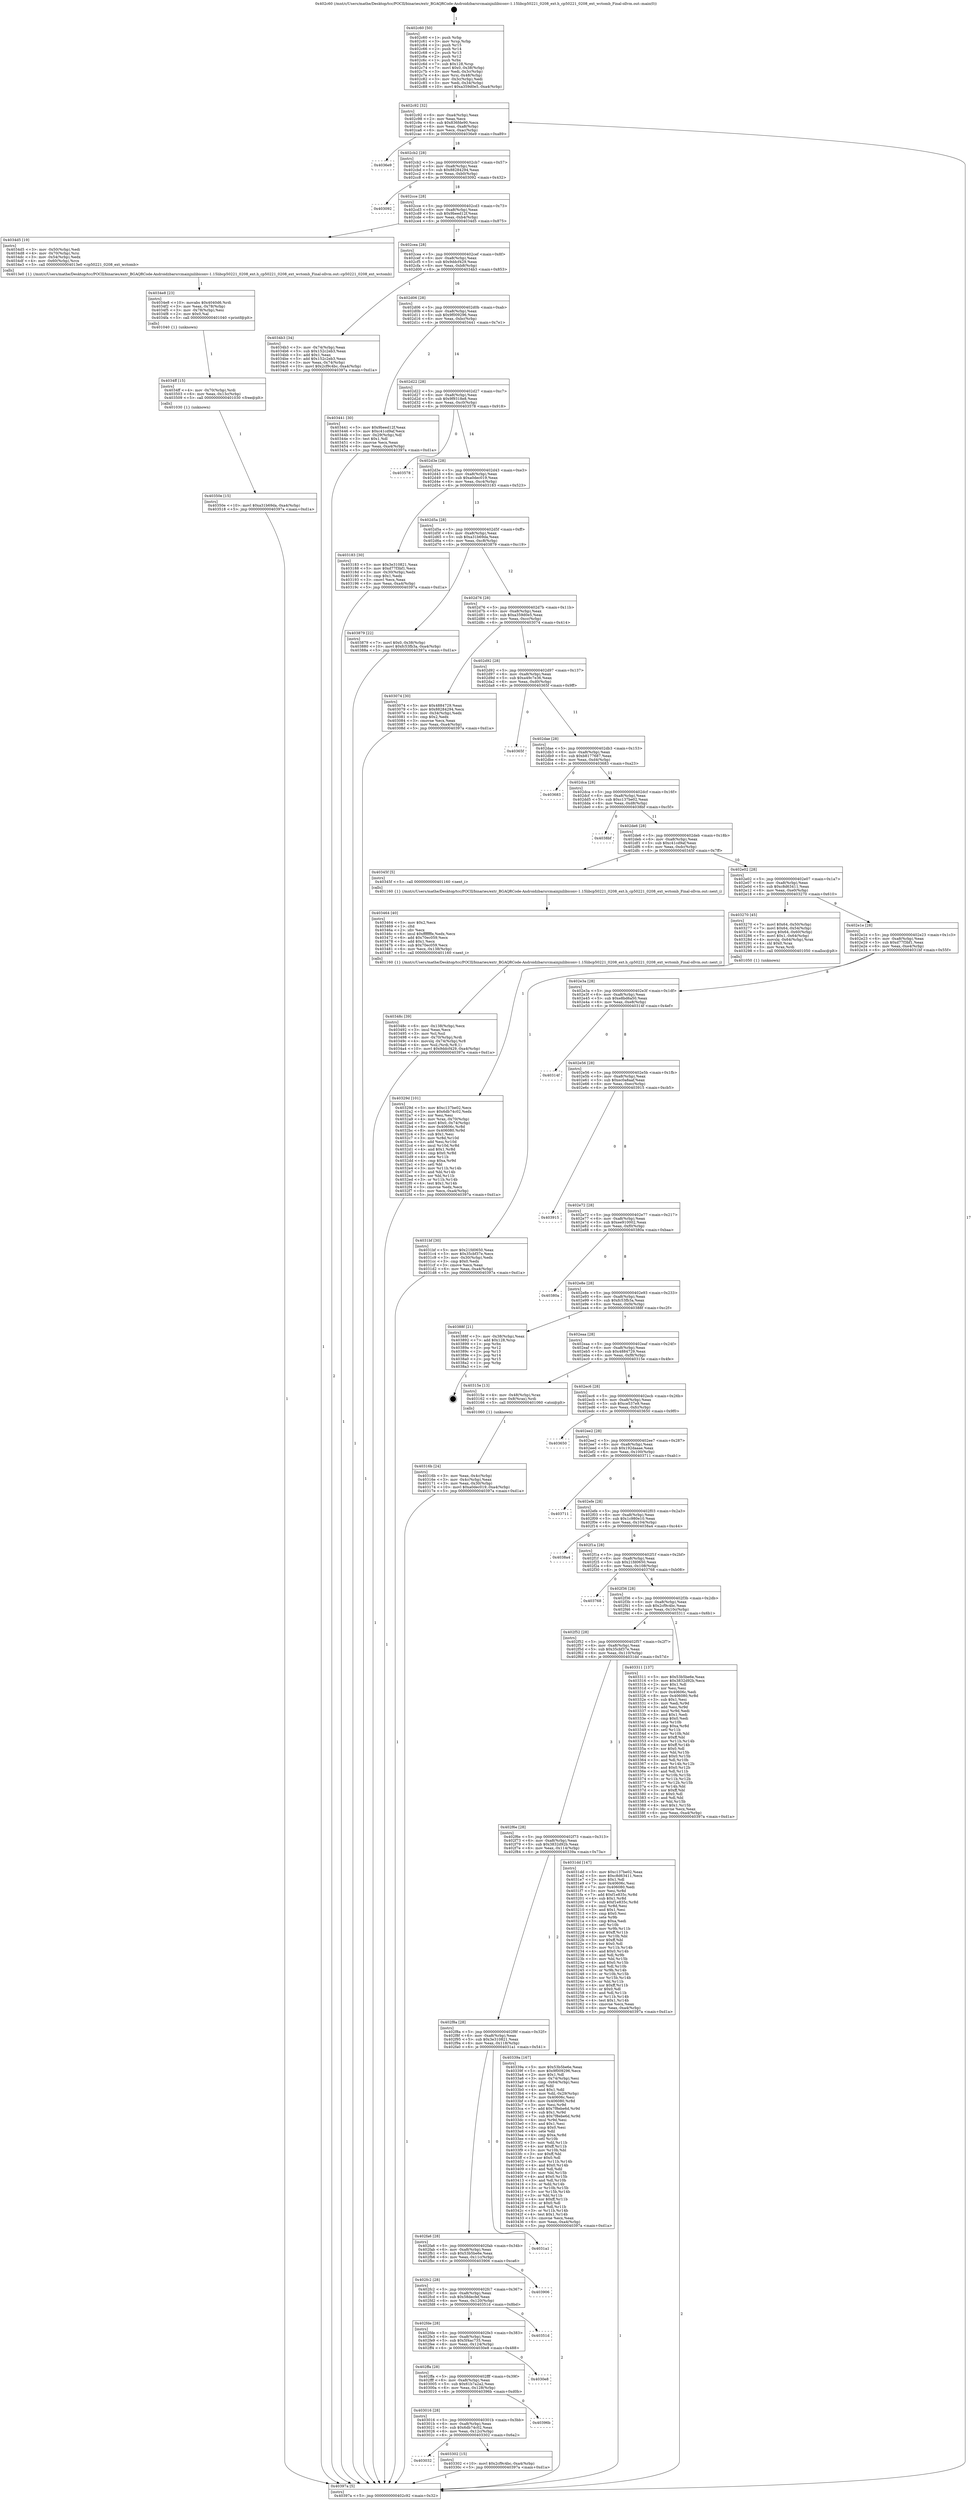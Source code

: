digraph "0x402c60" {
  label = "0x402c60 (/mnt/c/Users/mathe/Desktop/tcc/POCII/binaries/extr_BGAQRCode-Androidzbarsrcmainjnilibiconv-1.15libcp50221_0208_ext.h_cp50221_0208_ext_wctomb_Final-ollvm.out::main(0))"
  labelloc = "t"
  node[shape=record]

  Entry [label="",width=0.3,height=0.3,shape=circle,fillcolor=black,style=filled]
  "0x402c92" [label="{
     0x402c92 [32]\l
     | [instrs]\l
     &nbsp;&nbsp;0x402c92 \<+6\>: mov -0xa4(%rbp),%eax\l
     &nbsp;&nbsp;0x402c98 \<+2\>: mov %eax,%ecx\l
     &nbsp;&nbsp;0x402c9a \<+6\>: sub $0x836fde90,%ecx\l
     &nbsp;&nbsp;0x402ca0 \<+6\>: mov %eax,-0xa8(%rbp)\l
     &nbsp;&nbsp;0x402ca6 \<+6\>: mov %ecx,-0xac(%rbp)\l
     &nbsp;&nbsp;0x402cac \<+6\>: je 00000000004036e9 \<main+0xa89\>\l
  }"]
  "0x4036e9" [label="{
     0x4036e9\l
  }", style=dashed]
  "0x402cb2" [label="{
     0x402cb2 [28]\l
     | [instrs]\l
     &nbsp;&nbsp;0x402cb2 \<+5\>: jmp 0000000000402cb7 \<main+0x57\>\l
     &nbsp;&nbsp;0x402cb7 \<+6\>: mov -0xa8(%rbp),%eax\l
     &nbsp;&nbsp;0x402cbd \<+5\>: sub $0x88284294,%eax\l
     &nbsp;&nbsp;0x402cc2 \<+6\>: mov %eax,-0xb0(%rbp)\l
     &nbsp;&nbsp;0x402cc8 \<+6\>: je 0000000000403092 \<main+0x432\>\l
  }"]
  Exit [label="",width=0.3,height=0.3,shape=circle,fillcolor=black,style=filled,peripheries=2]
  "0x403092" [label="{
     0x403092\l
  }", style=dashed]
  "0x402cce" [label="{
     0x402cce [28]\l
     | [instrs]\l
     &nbsp;&nbsp;0x402cce \<+5\>: jmp 0000000000402cd3 \<main+0x73\>\l
     &nbsp;&nbsp;0x402cd3 \<+6\>: mov -0xa8(%rbp),%eax\l
     &nbsp;&nbsp;0x402cd9 \<+5\>: sub $0x9beed12f,%eax\l
     &nbsp;&nbsp;0x402cde \<+6\>: mov %eax,-0xb4(%rbp)\l
     &nbsp;&nbsp;0x402ce4 \<+6\>: je 00000000004034d5 \<main+0x875\>\l
  }"]
  "0x40350e" [label="{
     0x40350e [15]\l
     | [instrs]\l
     &nbsp;&nbsp;0x40350e \<+10\>: movl $0xa31b69da,-0xa4(%rbp)\l
     &nbsp;&nbsp;0x403518 \<+5\>: jmp 000000000040397a \<main+0xd1a\>\l
  }"]
  "0x4034d5" [label="{
     0x4034d5 [19]\l
     | [instrs]\l
     &nbsp;&nbsp;0x4034d5 \<+3\>: mov -0x50(%rbp),%edi\l
     &nbsp;&nbsp;0x4034d8 \<+4\>: mov -0x70(%rbp),%rsi\l
     &nbsp;&nbsp;0x4034dc \<+3\>: mov -0x54(%rbp),%edx\l
     &nbsp;&nbsp;0x4034df \<+4\>: mov -0x60(%rbp),%rcx\l
     &nbsp;&nbsp;0x4034e3 \<+5\>: call 00000000004013e0 \<cp50221_0208_ext_wctomb\>\l
     | [calls]\l
     &nbsp;&nbsp;0x4013e0 \{1\} (/mnt/c/Users/mathe/Desktop/tcc/POCII/binaries/extr_BGAQRCode-Androidzbarsrcmainjnilibiconv-1.15libcp50221_0208_ext.h_cp50221_0208_ext_wctomb_Final-ollvm.out::cp50221_0208_ext_wctomb)\l
  }"]
  "0x402cea" [label="{
     0x402cea [28]\l
     | [instrs]\l
     &nbsp;&nbsp;0x402cea \<+5\>: jmp 0000000000402cef \<main+0x8f\>\l
     &nbsp;&nbsp;0x402cef \<+6\>: mov -0xa8(%rbp),%eax\l
     &nbsp;&nbsp;0x402cf5 \<+5\>: sub $0x9ddcf429,%eax\l
     &nbsp;&nbsp;0x402cfa \<+6\>: mov %eax,-0xb8(%rbp)\l
     &nbsp;&nbsp;0x402d00 \<+6\>: je 00000000004034b3 \<main+0x853\>\l
  }"]
  "0x4034ff" [label="{
     0x4034ff [15]\l
     | [instrs]\l
     &nbsp;&nbsp;0x4034ff \<+4\>: mov -0x70(%rbp),%rdi\l
     &nbsp;&nbsp;0x403503 \<+6\>: mov %eax,-0x13c(%rbp)\l
     &nbsp;&nbsp;0x403509 \<+5\>: call 0000000000401030 \<free@plt\>\l
     | [calls]\l
     &nbsp;&nbsp;0x401030 \{1\} (unknown)\l
  }"]
  "0x4034b3" [label="{
     0x4034b3 [34]\l
     | [instrs]\l
     &nbsp;&nbsp;0x4034b3 \<+3\>: mov -0x74(%rbp),%eax\l
     &nbsp;&nbsp;0x4034b6 \<+5\>: sub $0x152c2eb3,%eax\l
     &nbsp;&nbsp;0x4034bb \<+3\>: add $0x1,%eax\l
     &nbsp;&nbsp;0x4034be \<+5\>: add $0x152c2eb3,%eax\l
     &nbsp;&nbsp;0x4034c3 \<+3\>: mov %eax,-0x74(%rbp)\l
     &nbsp;&nbsp;0x4034c6 \<+10\>: movl $0x2cf9c4bc,-0xa4(%rbp)\l
     &nbsp;&nbsp;0x4034d0 \<+5\>: jmp 000000000040397a \<main+0xd1a\>\l
  }"]
  "0x402d06" [label="{
     0x402d06 [28]\l
     | [instrs]\l
     &nbsp;&nbsp;0x402d06 \<+5\>: jmp 0000000000402d0b \<main+0xab\>\l
     &nbsp;&nbsp;0x402d0b \<+6\>: mov -0xa8(%rbp),%eax\l
     &nbsp;&nbsp;0x402d11 \<+5\>: sub $0x9f009296,%eax\l
     &nbsp;&nbsp;0x402d16 \<+6\>: mov %eax,-0xbc(%rbp)\l
     &nbsp;&nbsp;0x402d1c \<+6\>: je 0000000000403441 \<main+0x7e1\>\l
  }"]
  "0x4034e8" [label="{
     0x4034e8 [23]\l
     | [instrs]\l
     &nbsp;&nbsp;0x4034e8 \<+10\>: movabs $0x4040d6,%rdi\l
     &nbsp;&nbsp;0x4034f2 \<+3\>: mov %eax,-0x78(%rbp)\l
     &nbsp;&nbsp;0x4034f5 \<+3\>: mov -0x78(%rbp),%esi\l
     &nbsp;&nbsp;0x4034f8 \<+2\>: mov $0x0,%al\l
     &nbsp;&nbsp;0x4034fa \<+5\>: call 0000000000401040 \<printf@plt\>\l
     | [calls]\l
     &nbsp;&nbsp;0x401040 \{1\} (unknown)\l
  }"]
  "0x403441" [label="{
     0x403441 [30]\l
     | [instrs]\l
     &nbsp;&nbsp;0x403441 \<+5\>: mov $0x9beed12f,%eax\l
     &nbsp;&nbsp;0x403446 \<+5\>: mov $0xc41cd9af,%ecx\l
     &nbsp;&nbsp;0x40344b \<+3\>: mov -0x29(%rbp),%dl\l
     &nbsp;&nbsp;0x40344e \<+3\>: test $0x1,%dl\l
     &nbsp;&nbsp;0x403451 \<+3\>: cmovne %ecx,%eax\l
     &nbsp;&nbsp;0x403454 \<+6\>: mov %eax,-0xa4(%rbp)\l
     &nbsp;&nbsp;0x40345a \<+5\>: jmp 000000000040397a \<main+0xd1a\>\l
  }"]
  "0x402d22" [label="{
     0x402d22 [28]\l
     | [instrs]\l
     &nbsp;&nbsp;0x402d22 \<+5\>: jmp 0000000000402d27 \<main+0xc7\>\l
     &nbsp;&nbsp;0x402d27 \<+6\>: mov -0xa8(%rbp),%eax\l
     &nbsp;&nbsp;0x402d2d \<+5\>: sub $0x9f9318e8,%eax\l
     &nbsp;&nbsp;0x402d32 \<+6\>: mov %eax,-0xc0(%rbp)\l
     &nbsp;&nbsp;0x402d38 \<+6\>: je 0000000000403578 \<main+0x918\>\l
  }"]
  "0x40348c" [label="{
     0x40348c [39]\l
     | [instrs]\l
     &nbsp;&nbsp;0x40348c \<+6\>: mov -0x138(%rbp),%ecx\l
     &nbsp;&nbsp;0x403492 \<+3\>: imul %eax,%ecx\l
     &nbsp;&nbsp;0x403495 \<+3\>: mov %cl,%sil\l
     &nbsp;&nbsp;0x403498 \<+4\>: mov -0x70(%rbp),%rdi\l
     &nbsp;&nbsp;0x40349c \<+4\>: movslq -0x74(%rbp),%r8\l
     &nbsp;&nbsp;0x4034a0 \<+4\>: mov %sil,(%rdi,%r8,1)\l
     &nbsp;&nbsp;0x4034a4 \<+10\>: movl $0x9ddcf429,-0xa4(%rbp)\l
     &nbsp;&nbsp;0x4034ae \<+5\>: jmp 000000000040397a \<main+0xd1a\>\l
  }"]
  "0x403578" [label="{
     0x403578\l
  }", style=dashed]
  "0x402d3e" [label="{
     0x402d3e [28]\l
     | [instrs]\l
     &nbsp;&nbsp;0x402d3e \<+5\>: jmp 0000000000402d43 \<main+0xe3\>\l
     &nbsp;&nbsp;0x402d43 \<+6\>: mov -0xa8(%rbp),%eax\l
     &nbsp;&nbsp;0x402d49 \<+5\>: sub $0xa0dec019,%eax\l
     &nbsp;&nbsp;0x402d4e \<+6\>: mov %eax,-0xc4(%rbp)\l
     &nbsp;&nbsp;0x402d54 \<+6\>: je 0000000000403183 \<main+0x523\>\l
  }"]
  "0x403464" [label="{
     0x403464 [40]\l
     | [instrs]\l
     &nbsp;&nbsp;0x403464 \<+5\>: mov $0x2,%ecx\l
     &nbsp;&nbsp;0x403469 \<+1\>: cltd\l
     &nbsp;&nbsp;0x40346a \<+2\>: idiv %ecx\l
     &nbsp;&nbsp;0x40346c \<+6\>: imul $0xfffffffe,%edx,%ecx\l
     &nbsp;&nbsp;0x403472 \<+6\>: add $0x70ec059,%ecx\l
     &nbsp;&nbsp;0x403478 \<+3\>: add $0x1,%ecx\l
     &nbsp;&nbsp;0x40347b \<+6\>: sub $0x70ec059,%ecx\l
     &nbsp;&nbsp;0x403481 \<+6\>: mov %ecx,-0x138(%rbp)\l
     &nbsp;&nbsp;0x403487 \<+5\>: call 0000000000401160 \<next_i\>\l
     | [calls]\l
     &nbsp;&nbsp;0x401160 \{1\} (/mnt/c/Users/mathe/Desktop/tcc/POCII/binaries/extr_BGAQRCode-Androidzbarsrcmainjnilibiconv-1.15libcp50221_0208_ext.h_cp50221_0208_ext_wctomb_Final-ollvm.out::next_i)\l
  }"]
  "0x403183" [label="{
     0x403183 [30]\l
     | [instrs]\l
     &nbsp;&nbsp;0x403183 \<+5\>: mov $0x3e310821,%eax\l
     &nbsp;&nbsp;0x403188 \<+5\>: mov $0xd77f3bf1,%ecx\l
     &nbsp;&nbsp;0x40318d \<+3\>: mov -0x30(%rbp),%edx\l
     &nbsp;&nbsp;0x403190 \<+3\>: cmp $0x1,%edx\l
     &nbsp;&nbsp;0x403193 \<+3\>: cmovl %ecx,%eax\l
     &nbsp;&nbsp;0x403196 \<+6\>: mov %eax,-0xa4(%rbp)\l
     &nbsp;&nbsp;0x40319c \<+5\>: jmp 000000000040397a \<main+0xd1a\>\l
  }"]
  "0x402d5a" [label="{
     0x402d5a [28]\l
     | [instrs]\l
     &nbsp;&nbsp;0x402d5a \<+5\>: jmp 0000000000402d5f \<main+0xff\>\l
     &nbsp;&nbsp;0x402d5f \<+6\>: mov -0xa8(%rbp),%eax\l
     &nbsp;&nbsp;0x402d65 \<+5\>: sub $0xa31b69da,%eax\l
     &nbsp;&nbsp;0x402d6a \<+6\>: mov %eax,-0xc8(%rbp)\l
     &nbsp;&nbsp;0x402d70 \<+6\>: je 0000000000403879 \<main+0xc19\>\l
  }"]
  "0x403032" [label="{
     0x403032\l
  }", style=dashed]
  "0x403879" [label="{
     0x403879 [22]\l
     | [instrs]\l
     &nbsp;&nbsp;0x403879 \<+7\>: movl $0x0,-0x38(%rbp)\l
     &nbsp;&nbsp;0x403880 \<+10\>: movl $0xfc53fb3a,-0xa4(%rbp)\l
     &nbsp;&nbsp;0x40388a \<+5\>: jmp 000000000040397a \<main+0xd1a\>\l
  }"]
  "0x402d76" [label="{
     0x402d76 [28]\l
     | [instrs]\l
     &nbsp;&nbsp;0x402d76 \<+5\>: jmp 0000000000402d7b \<main+0x11b\>\l
     &nbsp;&nbsp;0x402d7b \<+6\>: mov -0xa8(%rbp),%eax\l
     &nbsp;&nbsp;0x402d81 \<+5\>: sub $0xa359d0e5,%eax\l
     &nbsp;&nbsp;0x402d86 \<+6\>: mov %eax,-0xcc(%rbp)\l
     &nbsp;&nbsp;0x402d8c \<+6\>: je 0000000000403074 \<main+0x414\>\l
  }"]
  "0x403302" [label="{
     0x403302 [15]\l
     | [instrs]\l
     &nbsp;&nbsp;0x403302 \<+10\>: movl $0x2cf9c4bc,-0xa4(%rbp)\l
     &nbsp;&nbsp;0x40330c \<+5\>: jmp 000000000040397a \<main+0xd1a\>\l
  }"]
  "0x403074" [label="{
     0x403074 [30]\l
     | [instrs]\l
     &nbsp;&nbsp;0x403074 \<+5\>: mov $0x4884729,%eax\l
     &nbsp;&nbsp;0x403079 \<+5\>: mov $0x88284294,%ecx\l
     &nbsp;&nbsp;0x40307e \<+3\>: mov -0x34(%rbp),%edx\l
     &nbsp;&nbsp;0x403081 \<+3\>: cmp $0x2,%edx\l
     &nbsp;&nbsp;0x403084 \<+3\>: cmovne %ecx,%eax\l
     &nbsp;&nbsp;0x403087 \<+6\>: mov %eax,-0xa4(%rbp)\l
     &nbsp;&nbsp;0x40308d \<+5\>: jmp 000000000040397a \<main+0xd1a\>\l
  }"]
  "0x402d92" [label="{
     0x402d92 [28]\l
     | [instrs]\l
     &nbsp;&nbsp;0x402d92 \<+5\>: jmp 0000000000402d97 \<main+0x137\>\l
     &nbsp;&nbsp;0x402d97 \<+6\>: mov -0xa8(%rbp),%eax\l
     &nbsp;&nbsp;0x402d9d \<+5\>: sub $0xa49c7e36,%eax\l
     &nbsp;&nbsp;0x402da2 \<+6\>: mov %eax,-0xd0(%rbp)\l
     &nbsp;&nbsp;0x402da8 \<+6\>: je 000000000040365f \<main+0x9ff\>\l
  }"]
  "0x40397a" [label="{
     0x40397a [5]\l
     | [instrs]\l
     &nbsp;&nbsp;0x40397a \<+5\>: jmp 0000000000402c92 \<main+0x32\>\l
  }"]
  "0x402c60" [label="{
     0x402c60 [50]\l
     | [instrs]\l
     &nbsp;&nbsp;0x402c60 \<+1\>: push %rbp\l
     &nbsp;&nbsp;0x402c61 \<+3\>: mov %rsp,%rbp\l
     &nbsp;&nbsp;0x402c64 \<+2\>: push %r15\l
     &nbsp;&nbsp;0x402c66 \<+2\>: push %r14\l
     &nbsp;&nbsp;0x402c68 \<+2\>: push %r13\l
     &nbsp;&nbsp;0x402c6a \<+2\>: push %r12\l
     &nbsp;&nbsp;0x402c6c \<+1\>: push %rbx\l
     &nbsp;&nbsp;0x402c6d \<+7\>: sub $0x128,%rsp\l
     &nbsp;&nbsp;0x402c74 \<+7\>: movl $0x0,-0x38(%rbp)\l
     &nbsp;&nbsp;0x402c7b \<+3\>: mov %edi,-0x3c(%rbp)\l
     &nbsp;&nbsp;0x402c7e \<+4\>: mov %rsi,-0x48(%rbp)\l
     &nbsp;&nbsp;0x402c82 \<+3\>: mov -0x3c(%rbp),%edi\l
     &nbsp;&nbsp;0x402c85 \<+3\>: mov %edi,-0x34(%rbp)\l
     &nbsp;&nbsp;0x402c88 \<+10\>: movl $0xa359d0e5,-0xa4(%rbp)\l
  }"]
  "0x403016" [label="{
     0x403016 [28]\l
     | [instrs]\l
     &nbsp;&nbsp;0x403016 \<+5\>: jmp 000000000040301b \<main+0x3bb\>\l
     &nbsp;&nbsp;0x40301b \<+6\>: mov -0xa8(%rbp),%eax\l
     &nbsp;&nbsp;0x403021 \<+5\>: sub $0x6db74c02,%eax\l
     &nbsp;&nbsp;0x403026 \<+6\>: mov %eax,-0x12c(%rbp)\l
     &nbsp;&nbsp;0x40302c \<+6\>: je 0000000000403302 \<main+0x6a2\>\l
  }"]
  "0x40365f" [label="{
     0x40365f\l
  }", style=dashed]
  "0x402dae" [label="{
     0x402dae [28]\l
     | [instrs]\l
     &nbsp;&nbsp;0x402dae \<+5\>: jmp 0000000000402db3 \<main+0x153\>\l
     &nbsp;&nbsp;0x402db3 \<+6\>: mov -0xa8(%rbp),%eax\l
     &nbsp;&nbsp;0x402db9 \<+5\>: sub $0xb8177687,%eax\l
     &nbsp;&nbsp;0x402dbe \<+6\>: mov %eax,-0xd4(%rbp)\l
     &nbsp;&nbsp;0x402dc4 \<+6\>: je 0000000000403683 \<main+0xa23\>\l
  }"]
  "0x40396b" [label="{
     0x40396b\l
  }", style=dashed]
  "0x403683" [label="{
     0x403683\l
  }", style=dashed]
  "0x402dca" [label="{
     0x402dca [28]\l
     | [instrs]\l
     &nbsp;&nbsp;0x402dca \<+5\>: jmp 0000000000402dcf \<main+0x16f\>\l
     &nbsp;&nbsp;0x402dcf \<+6\>: mov -0xa8(%rbp),%eax\l
     &nbsp;&nbsp;0x402dd5 \<+5\>: sub $0xc137be02,%eax\l
     &nbsp;&nbsp;0x402dda \<+6\>: mov %eax,-0xd8(%rbp)\l
     &nbsp;&nbsp;0x402de0 \<+6\>: je 00000000004038bf \<main+0xc5f\>\l
  }"]
  "0x402ffa" [label="{
     0x402ffa [28]\l
     | [instrs]\l
     &nbsp;&nbsp;0x402ffa \<+5\>: jmp 0000000000402fff \<main+0x39f\>\l
     &nbsp;&nbsp;0x402fff \<+6\>: mov -0xa8(%rbp),%eax\l
     &nbsp;&nbsp;0x403005 \<+5\>: sub $0x61b7a2a2,%eax\l
     &nbsp;&nbsp;0x40300a \<+6\>: mov %eax,-0x128(%rbp)\l
     &nbsp;&nbsp;0x403010 \<+6\>: je 000000000040396b \<main+0xd0b\>\l
  }"]
  "0x4038bf" [label="{
     0x4038bf\l
  }", style=dashed]
  "0x402de6" [label="{
     0x402de6 [28]\l
     | [instrs]\l
     &nbsp;&nbsp;0x402de6 \<+5\>: jmp 0000000000402deb \<main+0x18b\>\l
     &nbsp;&nbsp;0x402deb \<+6\>: mov -0xa8(%rbp),%eax\l
     &nbsp;&nbsp;0x402df1 \<+5\>: sub $0xc41cd9af,%eax\l
     &nbsp;&nbsp;0x402df6 \<+6\>: mov %eax,-0xdc(%rbp)\l
     &nbsp;&nbsp;0x402dfc \<+6\>: je 000000000040345f \<main+0x7ff\>\l
  }"]
  "0x4030e8" [label="{
     0x4030e8\l
  }", style=dashed]
  "0x40345f" [label="{
     0x40345f [5]\l
     | [instrs]\l
     &nbsp;&nbsp;0x40345f \<+5\>: call 0000000000401160 \<next_i\>\l
     | [calls]\l
     &nbsp;&nbsp;0x401160 \{1\} (/mnt/c/Users/mathe/Desktop/tcc/POCII/binaries/extr_BGAQRCode-Androidzbarsrcmainjnilibiconv-1.15libcp50221_0208_ext.h_cp50221_0208_ext_wctomb_Final-ollvm.out::next_i)\l
  }"]
  "0x402e02" [label="{
     0x402e02 [28]\l
     | [instrs]\l
     &nbsp;&nbsp;0x402e02 \<+5\>: jmp 0000000000402e07 \<main+0x1a7\>\l
     &nbsp;&nbsp;0x402e07 \<+6\>: mov -0xa8(%rbp),%eax\l
     &nbsp;&nbsp;0x402e0d \<+5\>: sub $0xc8d63411,%eax\l
     &nbsp;&nbsp;0x402e12 \<+6\>: mov %eax,-0xe0(%rbp)\l
     &nbsp;&nbsp;0x402e18 \<+6\>: je 0000000000403270 \<main+0x610\>\l
  }"]
  "0x402fde" [label="{
     0x402fde [28]\l
     | [instrs]\l
     &nbsp;&nbsp;0x402fde \<+5\>: jmp 0000000000402fe3 \<main+0x383\>\l
     &nbsp;&nbsp;0x402fe3 \<+6\>: mov -0xa8(%rbp),%eax\l
     &nbsp;&nbsp;0x402fe9 \<+5\>: sub $0x5f4ac735,%eax\l
     &nbsp;&nbsp;0x402fee \<+6\>: mov %eax,-0x124(%rbp)\l
     &nbsp;&nbsp;0x402ff4 \<+6\>: je 00000000004030e8 \<main+0x488\>\l
  }"]
  "0x403270" [label="{
     0x403270 [45]\l
     | [instrs]\l
     &nbsp;&nbsp;0x403270 \<+7\>: movl $0x64,-0x50(%rbp)\l
     &nbsp;&nbsp;0x403277 \<+7\>: movl $0x64,-0x54(%rbp)\l
     &nbsp;&nbsp;0x40327e \<+8\>: movq $0x64,-0x60(%rbp)\l
     &nbsp;&nbsp;0x403286 \<+7\>: movl $0x1,-0x64(%rbp)\l
     &nbsp;&nbsp;0x40328d \<+4\>: movslq -0x64(%rbp),%rax\l
     &nbsp;&nbsp;0x403291 \<+4\>: shl $0x0,%rax\l
     &nbsp;&nbsp;0x403295 \<+3\>: mov %rax,%rdi\l
     &nbsp;&nbsp;0x403298 \<+5\>: call 0000000000401050 \<malloc@plt\>\l
     | [calls]\l
     &nbsp;&nbsp;0x401050 \{1\} (unknown)\l
  }"]
  "0x402e1e" [label="{
     0x402e1e [28]\l
     | [instrs]\l
     &nbsp;&nbsp;0x402e1e \<+5\>: jmp 0000000000402e23 \<main+0x1c3\>\l
     &nbsp;&nbsp;0x402e23 \<+6\>: mov -0xa8(%rbp),%eax\l
     &nbsp;&nbsp;0x402e29 \<+5\>: sub $0xd77f3bf1,%eax\l
     &nbsp;&nbsp;0x402e2e \<+6\>: mov %eax,-0xe4(%rbp)\l
     &nbsp;&nbsp;0x402e34 \<+6\>: je 00000000004031bf \<main+0x55f\>\l
  }"]
  "0x40351d" [label="{
     0x40351d\l
  }", style=dashed]
  "0x4031bf" [label="{
     0x4031bf [30]\l
     | [instrs]\l
     &nbsp;&nbsp;0x4031bf \<+5\>: mov $0x21fd0650,%eax\l
     &nbsp;&nbsp;0x4031c4 \<+5\>: mov $0x35cbf37e,%ecx\l
     &nbsp;&nbsp;0x4031c9 \<+3\>: mov -0x30(%rbp),%edx\l
     &nbsp;&nbsp;0x4031cc \<+3\>: cmp $0x0,%edx\l
     &nbsp;&nbsp;0x4031cf \<+3\>: cmove %ecx,%eax\l
     &nbsp;&nbsp;0x4031d2 \<+6\>: mov %eax,-0xa4(%rbp)\l
     &nbsp;&nbsp;0x4031d8 \<+5\>: jmp 000000000040397a \<main+0xd1a\>\l
  }"]
  "0x402e3a" [label="{
     0x402e3a [28]\l
     | [instrs]\l
     &nbsp;&nbsp;0x402e3a \<+5\>: jmp 0000000000402e3f \<main+0x1df\>\l
     &nbsp;&nbsp;0x402e3f \<+6\>: mov -0xa8(%rbp),%eax\l
     &nbsp;&nbsp;0x402e45 \<+5\>: sub $0xe8bd6a50,%eax\l
     &nbsp;&nbsp;0x402e4a \<+6\>: mov %eax,-0xe8(%rbp)\l
     &nbsp;&nbsp;0x402e50 \<+6\>: je 000000000040314f \<main+0x4ef\>\l
  }"]
  "0x402fc2" [label="{
     0x402fc2 [28]\l
     | [instrs]\l
     &nbsp;&nbsp;0x402fc2 \<+5\>: jmp 0000000000402fc7 \<main+0x367\>\l
     &nbsp;&nbsp;0x402fc7 \<+6\>: mov -0xa8(%rbp),%eax\l
     &nbsp;&nbsp;0x402fcd \<+5\>: sub $0x58decfef,%eax\l
     &nbsp;&nbsp;0x402fd2 \<+6\>: mov %eax,-0x120(%rbp)\l
     &nbsp;&nbsp;0x402fd8 \<+6\>: je 000000000040351d \<main+0x8bd\>\l
  }"]
  "0x40314f" [label="{
     0x40314f\l
  }", style=dashed]
  "0x402e56" [label="{
     0x402e56 [28]\l
     | [instrs]\l
     &nbsp;&nbsp;0x402e56 \<+5\>: jmp 0000000000402e5b \<main+0x1fb\>\l
     &nbsp;&nbsp;0x402e5b \<+6\>: mov -0xa8(%rbp),%eax\l
     &nbsp;&nbsp;0x402e61 \<+5\>: sub $0xec0a8aaf,%eax\l
     &nbsp;&nbsp;0x402e66 \<+6\>: mov %eax,-0xec(%rbp)\l
     &nbsp;&nbsp;0x402e6c \<+6\>: je 0000000000403915 \<main+0xcb5\>\l
  }"]
  "0x403906" [label="{
     0x403906\l
  }", style=dashed]
  "0x403915" [label="{
     0x403915\l
  }", style=dashed]
  "0x402e72" [label="{
     0x402e72 [28]\l
     | [instrs]\l
     &nbsp;&nbsp;0x402e72 \<+5\>: jmp 0000000000402e77 \<main+0x217\>\l
     &nbsp;&nbsp;0x402e77 \<+6\>: mov -0xa8(%rbp),%eax\l
     &nbsp;&nbsp;0x402e7d \<+5\>: sub $0xee910002,%eax\l
     &nbsp;&nbsp;0x402e82 \<+6\>: mov %eax,-0xf0(%rbp)\l
     &nbsp;&nbsp;0x402e88 \<+6\>: je 000000000040380a \<main+0xbaa\>\l
  }"]
  "0x402fa6" [label="{
     0x402fa6 [28]\l
     | [instrs]\l
     &nbsp;&nbsp;0x402fa6 \<+5\>: jmp 0000000000402fab \<main+0x34b\>\l
     &nbsp;&nbsp;0x402fab \<+6\>: mov -0xa8(%rbp),%eax\l
     &nbsp;&nbsp;0x402fb1 \<+5\>: sub $0x53b5be6e,%eax\l
     &nbsp;&nbsp;0x402fb6 \<+6\>: mov %eax,-0x11c(%rbp)\l
     &nbsp;&nbsp;0x402fbc \<+6\>: je 0000000000403906 \<main+0xca6\>\l
  }"]
  "0x40380a" [label="{
     0x40380a\l
  }", style=dashed]
  "0x402e8e" [label="{
     0x402e8e [28]\l
     | [instrs]\l
     &nbsp;&nbsp;0x402e8e \<+5\>: jmp 0000000000402e93 \<main+0x233\>\l
     &nbsp;&nbsp;0x402e93 \<+6\>: mov -0xa8(%rbp),%eax\l
     &nbsp;&nbsp;0x402e99 \<+5\>: sub $0xfc53fb3a,%eax\l
     &nbsp;&nbsp;0x402e9e \<+6\>: mov %eax,-0xf4(%rbp)\l
     &nbsp;&nbsp;0x402ea4 \<+6\>: je 000000000040388f \<main+0xc2f\>\l
  }"]
  "0x4031a1" [label="{
     0x4031a1\l
  }", style=dashed]
  "0x40388f" [label="{
     0x40388f [21]\l
     | [instrs]\l
     &nbsp;&nbsp;0x40388f \<+3\>: mov -0x38(%rbp),%eax\l
     &nbsp;&nbsp;0x403892 \<+7\>: add $0x128,%rsp\l
     &nbsp;&nbsp;0x403899 \<+1\>: pop %rbx\l
     &nbsp;&nbsp;0x40389a \<+2\>: pop %r12\l
     &nbsp;&nbsp;0x40389c \<+2\>: pop %r13\l
     &nbsp;&nbsp;0x40389e \<+2\>: pop %r14\l
     &nbsp;&nbsp;0x4038a0 \<+2\>: pop %r15\l
     &nbsp;&nbsp;0x4038a2 \<+1\>: pop %rbp\l
     &nbsp;&nbsp;0x4038a3 \<+1\>: ret\l
  }"]
  "0x402eaa" [label="{
     0x402eaa [28]\l
     | [instrs]\l
     &nbsp;&nbsp;0x402eaa \<+5\>: jmp 0000000000402eaf \<main+0x24f\>\l
     &nbsp;&nbsp;0x402eaf \<+6\>: mov -0xa8(%rbp),%eax\l
     &nbsp;&nbsp;0x402eb5 \<+5\>: sub $0x4884729,%eax\l
     &nbsp;&nbsp;0x402eba \<+6\>: mov %eax,-0xf8(%rbp)\l
     &nbsp;&nbsp;0x402ec0 \<+6\>: je 000000000040315e \<main+0x4fe\>\l
  }"]
  "0x402f8a" [label="{
     0x402f8a [28]\l
     | [instrs]\l
     &nbsp;&nbsp;0x402f8a \<+5\>: jmp 0000000000402f8f \<main+0x32f\>\l
     &nbsp;&nbsp;0x402f8f \<+6\>: mov -0xa8(%rbp),%eax\l
     &nbsp;&nbsp;0x402f95 \<+5\>: sub $0x3e310821,%eax\l
     &nbsp;&nbsp;0x402f9a \<+6\>: mov %eax,-0x118(%rbp)\l
     &nbsp;&nbsp;0x402fa0 \<+6\>: je 00000000004031a1 \<main+0x541\>\l
  }"]
  "0x40315e" [label="{
     0x40315e [13]\l
     | [instrs]\l
     &nbsp;&nbsp;0x40315e \<+4\>: mov -0x48(%rbp),%rax\l
     &nbsp;&nbsp;0x403162 \<+4\>: mov 0x8(%rax),%rdi\l
     &nbsp;&nbsp;0x403166 \<+5\>: call 0000000000401060 \<atoi@plt\>\l
     | [calls]\l
     &nbsp;&nbsp;0x401060 \{1\} (unknown)\l
  }"]
  "0x402ec6" [label="{
     0x402ec6 [28]\l
     | [instrs]\l
     &nbsp;&nbsp;0x402ec6 \<+5\>: jmp 0000000000402ecb \<main+0x26b\>\l
     &nbsp;&nbsp;0x402ecb \<+6\>: mov -0xa8(%rbp),%eax\l
     &nbsp;&nbsp;0x402ed1 \<+5\>: sub $0xce537e9,%eax\l
     &nbsp;&nbsp;0x402ed6 \<+6\>: mov %eax,-0xfc(%rbp)\l
     &nbsp;&nbsp;0x402edc \<+6\>: je 0000000000403650 \<main+0x9f0\>\l
  }"]
  "0x40316b" [label="{
     0x40316b [24]\l
     | [instrs]\l
     &nbsp;&nbsp;0x40316b \<+3\>: mov %eax,-0x4c(%rbp)\l
     &nbsp;&nbsp;0x40316e \<+3\>: mov -0x4c(%rbp),%eax\l
     &nbsp;&nbsp;0x403171 \<+3\>: mov %eax,-0x30(%rbp)\l
     &nbsp;&nbsp;0x403174 \<+10\>: movl $0xa0dec019,-0xa4(%rbp)\l
     &nbsp;&nbsp;0x40317e \<+5\>: jmp 000000000040397a \<main+0xd1a\>\l
  }"]
  "0x40339a" [label="{
     0x40339a [167]\l
     | [instrs]\l
     &nbsp;&nbsp;0x40339a \<+5\>: mov $0x53b5be6e,%eax\l
     &nbsp;&nbsp;0x40339f \<+5\>: mov $0x9f009296,%ecx\l
     &nbsp;&nbsp;0x4033a4 \<+2\>: mov $0x1,%dl\l
     &nbsp;&nbsp;0x4033a6 \<+3\>: mov -0x74(%rbp),%esi\l
     &nbsp;&nbsp;0x4033a9 \<+3\>: cmp -0x64(%rbp),%esi\l
     &nbsp;&nbsp;0x4033ac \<+4\>: setl %dil\l
     &nbsp;&nbsp;0x4033b0 \<+4\>: and $0x1,%dil\l
     &nbsp;&nbsp;0x4033b4 \<+4\>: mov %dil,-0x29(%rbp)\l
     &nbsp;&nbsp;0x4033b8 \<+7\>: mov 0x40606c,%esi\l
     &nbsp;&nbsp;0x4033bf \<+8\>: mov 0x406080,%r8d\l
     &nbsp;&nbsp;0x4033c7 \<+3\>: mov %esi,%r9d\l
     &nbsp;&nbsp;0x4033ca \<+7\>: add $0x7f8ebe6d,%r9d\l
     &nbsp;&nbsp;0x4033d1 \<+4\>: sub $0x1,%r9d\l
     &nbsp;&nbsp;0x4033d5 \<+7\>: sub $0x7f8ebe6d,%r9d\l
     &nbsp;&nbsp;0x4033dc \<+4\>: imul %r9d,%esi\l
     &nbsp;&nbsp;0x4033e0 \<+3\>: and $0x1,%esi\l
     &nbsp;&nbsp;0x4033e3 \<+3\>: cmp $0x0,%esi\l
     &nbsp;&nbsp;0x4033e6 \<+4\>: sete %dil\l
     &nbsp;&nbsp;0x4033ea \<+4\>: cmp $0xa,%r8d\l
     &nbsp;&nbsp;0x4033ee \<+4\>: setl %r10b\l
     &nbsp;&nbsp;0x4033f2 \<+3\>: mov %dil,%r11b\l
     &nbsp;&nbsp;0x4033f5 \<+4\>: xor $0xff,%r11b\l
     &nbsp;&nbsp;0x4033f9 \<+3\>: mov %r10b,%bl\l
     &nbsp;&nbsp;0x4033fc \<+3\>: xor $0xff,%bl\l
     &nbsp;&nbsp;0x4033ff \<+3\>: xor $0x0,%dl\l
     &nbsp;&nbsp;0x403402 \<+3\>: mov %r11b,%r14b\l
     &nbsp;&nbsp;0x403405 \<+4\>: and $0x0,%r14b\l
     &nbsp;&nbsp;0x403409 \<+3\>: and %dl,%dil\l
     &nbsp;&nbsp;0x40340c \<+3\>: mov %bl,%r15b\l
     &nbsp;&nbsp;0x40340f \<+4\>: and $0x0,%r15b\l
     &nbsp;&nbsp;0x403413 \<+3\>: and %dl,%r10b\l
     &nbsp;&nbsp;0x403416 \<+3\>: or %dil,%r14b\l
     &nbsp;&nbsp;0x403419 \<+3\>: or %r10b,%r15b\l
     &nbsp;&nbsp;0x40341c \<+3\>: xor %r15b,%r14b\l
     &nbsp;&nbsp;0x40341f \<+3\>: or %bl,%r11b\l
     &nbsp;&nbsp;0x403422 \<+4\>: xor $0xff,%r11b\l
     &nbsp;&nbsp;0x403426 \<+3\>: or $0x0,%dl\l
     &nbsp;&nbsp;0x403429 \<+3\>: and %dl,%r11b\l
     &nbsp;&nbsp;0x40342c \<+3\>: or %r11b,%r14b\l
     &nbsp;&nbsp;0x40342f \<+4\>: test $0x1,%r14b\l
     &nbsp;&nbsp;0x403433 \<+3\>: cmovne %ecx,%eax\l
     &nbsp;&nbsp;0x403436 \<+6\>: mov %eax,-0xa4(%rbp)\l
     &nbsp;&nbsp;0x40343c \<+5\>: jmp 000000000040397a \<main+0xd1a\>\l
  }"]
  "0x403650" [label="{
     0x403650\l
  }", style=dashed]
  "0x402ee2" [label="{
     0x402ee2 [28]\l
     | [instrs]\l
     &nbsp;&nbsp;0x402ee2 \<+5\>: jmp 0000000000402ee7 \<main+0x287\>\l
     &nbsp;&nbsp;0x402ee7 \<+6\>: mov -0xa8(%rbp),%eax\l
     &nbsp;&nbsp;0x402eed \<+5\>: sub $0x192daaae,%eax\l
     &nbsp;&nbsp;0x402ef2 \<+6\>: mov %eax,-0x100(%rbp)\l
     &nbsp;&nbsp;0x402ef8 \<+6\>: je 0000000000403711 \<main+0xab1\>\l
  }"]
  "0x40329d" [label="{
     0x40329d [101]\l
     | [instrs]\l
     &nbsp;&nbsp;0x40329d \<+5\>: mov $0xc137be02,%ecx\l
     &nbsp;&nbsp;0x4032a2 \<+5\>: mov $0x6db74c02,%edx\l
     &nbsp;&nbsp;0x4032a7 \<+2\>: xor %esi,%esi\l
     &nbsp;&nbsp;0x4032a9 \<+4\>: mov %rax,-0x70(%rbp)\l
     &nbsp;&nbsp;0x4032ad \<+7\>: movl $0x0,-0x74(%rbp)\l
     &nbsp;&nbsp;0x4032b4 \<+8\>: mov 0x40606c,%r8d\l
     &nbsp;&nbsp;0x4032bc \<+8\>: mov 0x406080,%r9d\l
     &nbsp;&nbsp;0x4032c4 \<+3\>: sub $0x1,%esi\l
     &nbsp;&nbsp;0x4032c7 \<+3\>: mov %r8d,%r10d\l
     &nbsp;&nbsp;0x4032ca \<+3\>: add %esi,%r10d\l
     &nbsp;&nbsp;0x4032cd \<+4\>: imul %r10d,%r8d\l
     &nbsp;&nbsp;0x4032d1 \<+4\>: and $0x1,%r8d\l
     &nbsp;&nbsp;0x4032d5 \<+4\>: cmp $0x0,%r8d\l
     &nbsp;&nbsp;0x4032d9 \<+4\>: sete %r11b\l
     &nbsp;&nbsp;0x4032dd \<+4\>: cmp $0xa,%r9d\l
     &nbsp;&nbsp;0x4032e1 \<+3\>: setl %bl\l
     &nbsp;&nbsp;0x4032e4 \<+3\>: mov %r11b,%r14b\l
     &nbsp;&nbsp;0x4032e7 \<+3\>: and %bl,%r14b\l
     &nbsp;&nbsp;0x4032ea \<+3\>: xor %bl,%r11b\l
     &nbsp;&nbsp;0x4032ed \<+3\>: or %r11b,%r14b\l
     &nbsp;&nbsp;0x4032f0 \<+4\>: test $0x1,%r14b\l
     &nbsp;&nbsp;0x4032f4 \<+3\>: cmovne %edx,%ecx\l
     &nbsp;&nbsp;0x4032f7 \<+6\>: mov %ecx,-0xa4(%rbp)\l
     &nbsp;&nbsp;0x4032fd \<+5\>: jmp 000000000040397a \<main+0xd1a\>\l
  }"]
  "0x403711" [label="{
     0x403711\l
  }", style=dashed]
  "0x402efe" [label="{
     0x402efe [28]\l
     | [instrs]\l
     &nbsp;&nbsp;0x402efe \<+5\>: jmp 0000000000402f03 \<main+0x2a3\>\l
     &nbsp;&nbsp;0x402f03 \<+6\>: mov -0xa8(%rbp),%eax\l
     &nbsp;&nbsp;0x402f09 \<+5\>: sub $0x1c980e10,%eax\l
     &nbsp;&nbsp;0x402f0e \<+6\>: mov %eax,-0x104(%rbp)\l
     &nbsp;&nbsp;0x402f14 \<+6\>: je 00000000004038a4 \<main+0xc44\>\l
  }"]
  "0x402f6e" [label="{
     0x402f6e [28]\l
     | [instrs]\l
     &nbsp;&nbsp;0x402f6e \<+5\>: jmp 0000000000402f73 \<main+0x313\>\l
     &nbsp;&nbsp;0x402f73 \<+6\>: mov -0xa8(%rbp),%eax\l
     &nbsp;&nbsp;0x402f79 \<+5\>: sub $0x3832d92b,%eax\l
     &nbsp;&nbsp;0x402f7e \<+6\>: mov %eax,-0x114(%rbp)\l
     &nbsp;&nbsp;0x402f84 \<+6\>: je 000000000040339a \<main+0x73a\>\l
  }"]
  "0x4038a4" [label="{
     0x4038a4\l
  }", style=dashed]
  "0x402f1a" [label="{
     0x402f1a [28]\l
     | [instrs]\l
     &nbsp;&nbsp;0x402f1a \<+5\>: jmp 0000000000402f1f \<main+0x2bf\>\l
     &nbsp;&nbsp;0x402f1f \<+6\>: mov -0xa8(%rbp),%eax\l
     &nbsp;&nbsp;0x402f25 \<+5\>: sub $0x21fd0650,%eax\l
     &nbsp;&nbsp;0x402f2a \<+6\>: mov %eax,-0x108(%rbp)\l
     &nbsp;&nbsp;0x402f30 \<+6\>: je 0000000000403768 \<main+0xb08\>\l
  }"]
  "0x4031dd" [label="{
     0x4031dd [147]\l
     | [instrs]\l
     &nbsp;&nbsp;0x4031dd \<+5\>: mov $0xc137be02,%eax\l
     &nbsp;&nbsp;0x4031e2 \<+5\>: mov $0xc8d63411,%ecx\l
     &nbsp;&nbsp;0x4031e7 \<+2\>: mov $0x1,%dl\l
     &nbsp;&nbsp;0x4031e9 \<+7\>: mov 0x40606c,%esi\l
     &nbsp;&nbsp;0x4031f0 \<+7\>: mov 0x406080,%edi\l
     &nbsp;&nbsp;0x4031f7 \<+3\>: mov %esi,%r8d\l
     &nbsp;&nbsp;0x4031fa \<+7\>: add $0xf1e835c,%r8d\l
     &nbsp;&nbsp;0x403201 \<+4\>: sub $0x1,%r8d\l
     &nbsp;&nbsp;0x403205 \<+7\>: sub $0xf1e835c,%r8d\l
     &nbsp;&nbsp;0x40320c \<+4\>: imul %r8d,%esi\l
     &nbsp;&nbsp;0x403210 \<+3\>: and $0x1,%esi\l
     &nbsp;&nbsp;0x403213 \<+3\>: cmp $0x0,%esi\l
     &nbsp;&nbsp;0x403216 \<+4\>: sete %r9b\l
     &nbsp;&nbsp;0x40321a \<+3\>: cmp $0xa,%edi\l
     &nbsp;&nbsp;0x40321d \<+4\>: setl %r10b\l
     &nbsp;&nbsp;0x403221 \<+3\>: mov %r9b,%r11b\l
     &nbsp;&nbsp;0x403224 \<+4\>: xor $0xff,%r11b\l
     &nbsp;&nbsp;0x403228 \<+3\>: mov %r10b,%bl\l
     &nbsp;&nbsp;0x40322b \<+3\>: xor $0xff,%bl\l
     &nbsp;&nbsp;0x40322e \<+3\>: xor $0x0,%dl\l
     &nbsp;&nbsp;0x403231 \<+3\>: mov %r11b,%r14b\l
     &nbsp;&nbsp;0x403234 \<+4\>: and $0x0,%r14b\l
     &nbsp;&nbsp;0x403238 \<+3\>: and %dl,%r9b\l
     &nbsp;&nbsp;0x40323b \<+3\>: mov %bl,%r15b\l
     &nbsp;&nbsp;0x40323e \<+4\>: and $0x0,%r15b\l
     &nbsp;&nbsp;0x403242 \<+3\>: and %dl,%r10b\l
     &nbsp;&nbsp;0x403245 \<+3\>: or %r9b,%r14b\l
     &nbsp;&nbsp;0x403248 \<+3\>: or %r10b,%r15b\l
     &nbsp;&nbsp;0x40324b \<+3\>: xor %r15b,%r14b\l
     &nbsp;&nbsp;0x40324e \<+3\>: or %bl,%r11b\l
     &nbsp;&nbsp;0x403251 \<+4\>: xor $0xff,%r11b\l
     &nbsp;&nbsp;0x403255 \<+3\>: or $0x0,%dl\l
     &nbsp;&nbsp;0x403258 \<+3\>: and %dl,%r11b\l
     &nbsp;&nbsp;0x40325b \<+3\>: or %r11b,%r14b\l
     &nbsp;&nbsp;0x40325e \<+4\>: test $0x1,%r14b\l
     &nbsp;&nbsp;0x403262 \<+3\>: cmovne %ecx,%eax\l
     &nbsp;&nbsp;0x403265 \<+6\>: mov %eax,-0xa4(%rbp)\l
     &nbsp;&nbsp;0x40326b \<+5\>: jmp 000000000040397a \<main+0xd1a\>\l
  }"]
  "0x403768" [label="{
     0x403768\l
  }", style=dashed]
  "0x402f36" [label="{
     0x402f36 [28]\l
     | [instrs]\l
     &nbsp;&nbsp;0x402f36 \<+5\>: jmp 0000000000402f3b \<main+0x2db\>\l
     &nbsp;&nbsp;0x402f3b \<+6\>: mov -0xa8(%rbp),%eax\l
     &nbsp;&nbsp;0x402f41 \<+5\>: sub $0x2cf9c4bc,%eax\l
     &nbsp;&nbsp;0x402f46 \<+6\>: mov %eax,-0x10c(%rbp)\l
     &nbsp;&nbsp;0x402f4c \<+6\>: je 0000000000403311 \<main+0x6b1\>\l
  }"]
  "0x402f52" [label="{
     0x402f52 [28]\l
     | [instrs]\l
     &nbsp;&nbsp;0x402f52 \<+5\>: jmp 0000000000402f57 \<main+0x2f7\>\l
     &nbsp;&nbsp;0x402f57 \<+6\>: mov -0xa8(%rbp),%eax\l
     &nbsp;&nbsp;0x402f5d \<+5\>: sub $0x35cbf37e,%eax\l
     &nbsp;&nbsp;0x402f62 \<+6\>: mov %eax,-0x110(%rbp)\l
     &nbsp;&nbsp;0x402f68 \<+6\>: je 00000000004031dd \<main+0x57d\>\l
  }"]
  "0x403311" [label="{
     0x403311 [137]\l
     | [instrs]\l
     &nbsp;&nbsp;0x403311 \<+5\>: mov $0x53b5be6e,%eax\l
     &nbsp;&nbsp;0x403316 \<+5\>: mov $0x3832d92b,%ecx\l
     &nbsp;&nbsp;0x40331b \<+2\>: mov $0x1,%dl\l
     &nbsp;&nbsp;0x40331d \<+2\>: xor %esi,%esi\l
     &nbsp;&nbsp;0x40331f \<+7\>: mov 0x40606c,%edi\l
     &nbsp;&nbsp;0x403326 \<+8\>: mov 0x406080,%r8d\l
     &nbsp;&nbsp;0x40332e \<+3\>: sub $0x1,%esi\l
     &nbsp;&nbsp;0x403331 \<+3\>: mov %edi,%r9d\l
     &nbsp;&nbsp;0x403334 \<+3\>: add %esi,%r9d\l
     &nbsp;&nbsp;0x403337 \<+4\>: imul %r9d,%edi\l
     &nbsp;&nbsp;0x40333b \<+3\>: and $0x1,%edi\l
     &nbsp;&nbsp;0x40333e \<+3\>: cmp $0x0,%edi\l
     &nbsp;&nbsp;0x403341 \<+4\>: sete %r10b\l
     &nbsp;&nbsp;0x403345 \<+4\>: cmp $0xa,%r8d\l
     &nbsp;&nbsp;0x403349 \<+4\>: setl %r11b\l
     &nbsp;&nbsp;0x40334d \<+3\>: mov %r10b,%bl\l
     &nbsp;&nbsp;0x403350 \<+3\>: xor $0xff,%bl\l
     &nbsp;&nbsp;0x403353 \<+3\>: mov %r11b,%r14b\l
     &nbsp;&nbsp;0x403356 \<+4\>: xor $0xff,%r14b\l
     &nbsp;&nbsp;0x40335a \<+3\>: xor $0x0,%dl\l
     &nbsp;&nbsp;0x40335d \<+3\>: mov %bl,%r15b\l
     &nbsp;&nbsp;0x403360 \<+4\>: and $0x0,%r15b\l
     &nbsp;&nbsp;0x403364 \<+3\>: and %dl,%r10b\l
     &nbsp;&nbsp;0x403367 \<+3\>: mov %r14b,%r12b\l
     &nbsp;&nbsp;0x40336a \<+4\>: and $0x0,%r12b\l
     &nbsp;&nbsp;0x40336e \<+3\>: and %dl,%r11b\l
     &nbsp;&nbsp;0x403371 \<+3\>: or %r10b,%r15b\l
     &nbsp;&nbsp;0x403374 \<+3\>: or %r11b,%r12b\l
     &nbsp;&nbsp;0x403377 \<+3\>: xor %r12b,%r15b\l
     &nbsp;&nbsp;0x40337a \<+3\>: or %r14b,%bl\l
     &nbsp;&nbsp;0x40337d \<+3\>: xor $0xff,%bl\l
     &nbsp;&nbsp;0x403380 \<+3\>: or $0x0,%dl\l
     &nbsp;&nbsp;0x403383 \<+2\>: and %dl,%bl\l
     &nbsp;&nbsp;0x403385 \<+3\>: or %bl,%r15b\l
     &nbsp;&nbsp;0x403388 \<+4\>: test $0x1,%r15b\l
     &nbsp;&nbsp;0x40338c \<+3\>: cmovne %ecx,%eax\l
     &nbsp;&nbsp;0x40338f \<+6\>: mov %eax,-0xa4(%rbp)\l
     &nbsp;&nbsp;0x403395 \<+5\>: jmp 000000000040397a \<main+0xd1a\>\l
  }"]
  Entry -> "0x402c60" [label=" 1"]
  "0x402c92" -> "0x4036e9" [label=" 0"]
  "0x402c92" -> "0x402cb2" [label=" 18"]
  "0x40388f" -> Exit [label=" 1"]
  "0x402cb2" -> "0x403092" [label=" 0"]
  "0x402cb2" -> "0x402cce" [label=" 18"]
  "0x403879" -> "0x40397a" [label=" 1"]
  "0x402cce" -> "0x4034d5" [label=" 1"]
  "0x402cce" -> "0x402cea" [label=" 17"]
  "0x40350e" -> "0x40397a" [label=" 1"]
  "0x402cea" -> "0x4034b3" [label=" 1"]
  "0x402cea" -> "0x402d06" [label=" 16"]
  "0x4034ff" -> "0x40350e" [label=" 1"]
  "0x402d06" -> "0x403441" [label=" 2"]
  "0x402d06" -> "0x402d22" [label=" 14"]
  "0x4034e8" -> "0x4034ff" [label=" 1"]
  "0x402d22" -> "0x403578" [label=" 0"]
  "0x402d22" -> "0x402d3e" [label=" 14"]
  "0x4034d5" -> "0x4034e8" [label=" 1"]
  "0x402d3e" -> "0x403183" [label=" 1"]
  "0x402d3e" -> "0x402d5a" [label=" 13"]
  "0x4034b3" -> "0x40397a" [label=" 1"]
  "0x402d5a" -> "0x403879" [label=" 1"]
  "0x402d5a" -> "0x402d76" [label=" 12"]
  "0x40348c" -> "0x40397a" [label=" 1"]
  "0x402d76" -> "0x403074" [label=" 1"]
  "0x402d76" -> "0x402d92" [label=" 11"]
  "0x403074" -> "0x40397a" [label=" 1"]
  "0x402c60" -> "0x402c92" [label=" 1"]
  "0x40397a" -> "0x402c92" [label=" 17"]
  "0x403464" -> "0x40348c" [label=" 1"]
  "0x402d92" -> "0x40365f" [label=" 0"]
  "0x402d92" -> "0x402dae" [label=" 11"]
  "0x403441" -> "0x40397a" [label=" 2"]
  "0x402dae" -> "0x403683" [label=" 0"]
  "0x402dae" -> "0x402dca" [label=" 11"]
  "0x40339a" -> "0x40397a" [label=" 2"]
  "0x402dca" -> "0x4038bf" [label=" 0"]
  "0x402dca" -> "0x402de6" [label=" 11"]
  "0x403302" -> "0x40397a" [label=" 1"]
  "0x402de6" -> "0x40345f" [label=" 1"]
  "0x402de6" -> "0x402e02" [label=" 10"]
  "0x403016" -> "0x403032" [label=" 0"]
  "0x402e02" -> "0x403270" [label=" 1"]
  "0x402e02" -> "0x402e1e" [label=" 9"]
  "0x40345f" -> "0x403464" [label=" 1"]
  "0x402e1e" -> "0x4031bf" [label=" 1"]
  "0x402e1e" -> "0x402e3a" [label=" 8"]
  "0x402ffa" -> "0x403016" [label=" 1"]
  "0x402e3a" -> "0x40314f" [label=" 0"]
  "0x402e3a" -> "0x402e56" [label=" 8"]
  "0x403311" -> "0x40397a" [label=" 2"]
  "0x402e56" -> "0x403915" [label=" 0"]
  "0x402e56" -> "0x402e72" [label=" 8"]
  "0x402fde" -> "0x402ffa" [label=" 1"]
  "0x402e72" -> "0x40380a" [label=" 0"]
  "0x402e72" -> "0x402e8e" [label=" 8"]
  "0x403016" -> "0x403302" [label=" 1"]
  "0x402e8e" -> "0x40388f" [label=" 1"]
  "0x402e8e" -> "0x402eaa" [label=" 7"]
  "0x402fc2" -> "0x402fde" [label=" 1"]
  "0x402eaa" -> "0x40315e" [label=" 1"]
  "0x402eaa" -> "0x402ec6" [label=" 6"]
  "0x40315e" -> "0x40316b" [label=" 1"]
  "0x40316b" -> "0x40397a" [label=" 1"]
  "0x403183" -> "0x40397a" [label=" 1"]
  "0x4031bf" -> "0x40397a" [label=" 1"]
  "0x402ffa" -> "0x40396b" [label=" 0"]
  "0x402ec6" -> "0x403650" [label=" 0"]
  "0x402ec6" -> "0x402ee2" [label=" 6"]
  "0x402fa6" -> "0x402fc2" [label=" 1"]
  "0x402ee2" -> "0x403711" [label=" 0"]
  "0x402ee2" -> "0x402efe" [label=" 6"]
  "0x402fde" -> "0x4030e8" [label=" 0"]
  "0x402efe" -> "0x4038a4" [label=" 0"]
  "0x402efe" -> "0x402f1a" [label=" 6"]
  "0x402f8a" -> "0x402fa6" [label=" 1"]
  "0x402f1a" -> "0x403768" [label=" 0"]
  "0x402f1a" -> "0x402f36" [label=" 6"]
  "0x402f8a" -> "0x4031a1" [label=" 0"]
  "0x402f36" -> "0x403311" [label=" 2"]
  "0x402f36" -> "0x402f52" [label=" 4"]
  "0x402fc2" -> "0x40351d" [label=" 0"]
  "0x402f52" -> "0x4031dd" [label=" 1"]
  "0x402f52" -> "0x402f6e" [label=" 3"]
  "0x4031dd" -> "0x40397a" [label=" 1"]
  "0x403270" -> "0x40329d" [label=" 1"]
  "0x40329d" -> "0x40397a" [label=" 1"]
  "0x402fa6" -> "0x403906" [label=" 0"]
  "0x402f6e" -> "0x40339a" [label=" 2"]
  "0x402f6e" -> "0x402f8a" [label=" 1"]
}
